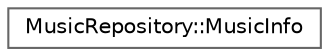 digraph "类继承关系图"
{
 // LATEX_PDF_SIZE
  bgcolor="transparent";
  edge [fontname=Helvetica,fontsize=10,labelfontname=Helvetica,labelfontsize=10];
  node [fontname=Helvetica,fontsize=10,shape=box,height=0.2,width=0.4];
  rankdir="LR";
  Node0 [id="Node000000",label="MusicRepository::MusicInfo",height=0.2,width=0.4,color="grey40", fillcolor="white", style="filled",URL="$struct_music_repository_1_1_music_info.html",tooltip="存储音乐信息的结构体"];
}

